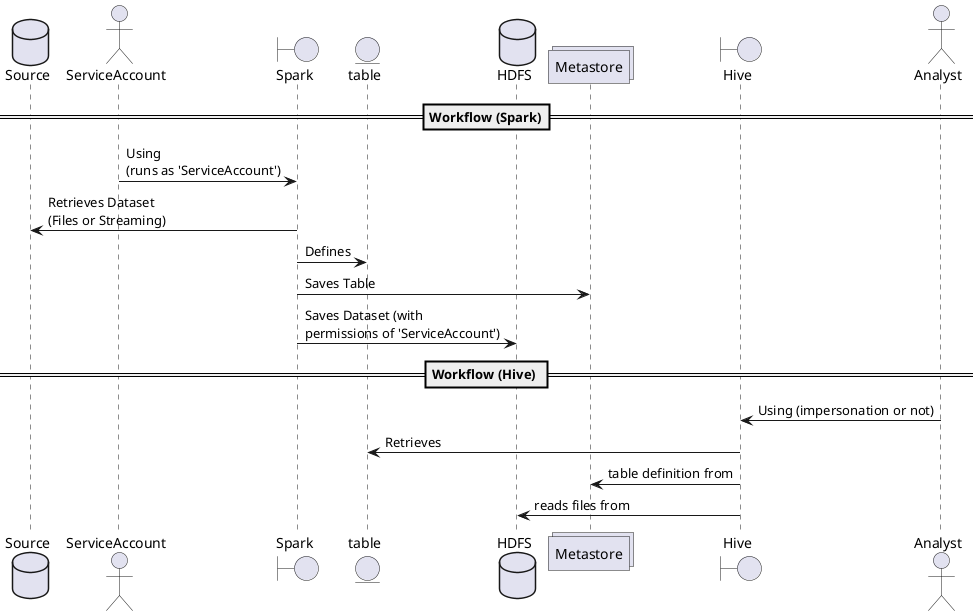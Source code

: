 @startuml
database Source
actor ServiceAccount
boundary Spark
entity table
database HDFS
collections Metastore
boundary Hive
actor Analyst


== Workflow (Spark)==
ServiceAccount -> Spark: Using\n(runs as 'ServiceAccount')
Spark -> Source: Retrieves Dataset\n(Files or Streaming)
Spark -> table: Defines
Spark -> Metastore: Saves Table
Spark -> HDFS: Saves Dataset (with \npermissions of 'ServiceAccount')

== Workflow (Hive) ==
Analyst -> Hive: Using (impersonation or not)
Hive -> table: Retrieves
Hive -> Metastore: table definition from
Hive -> HDFS: reads files from
@enduml